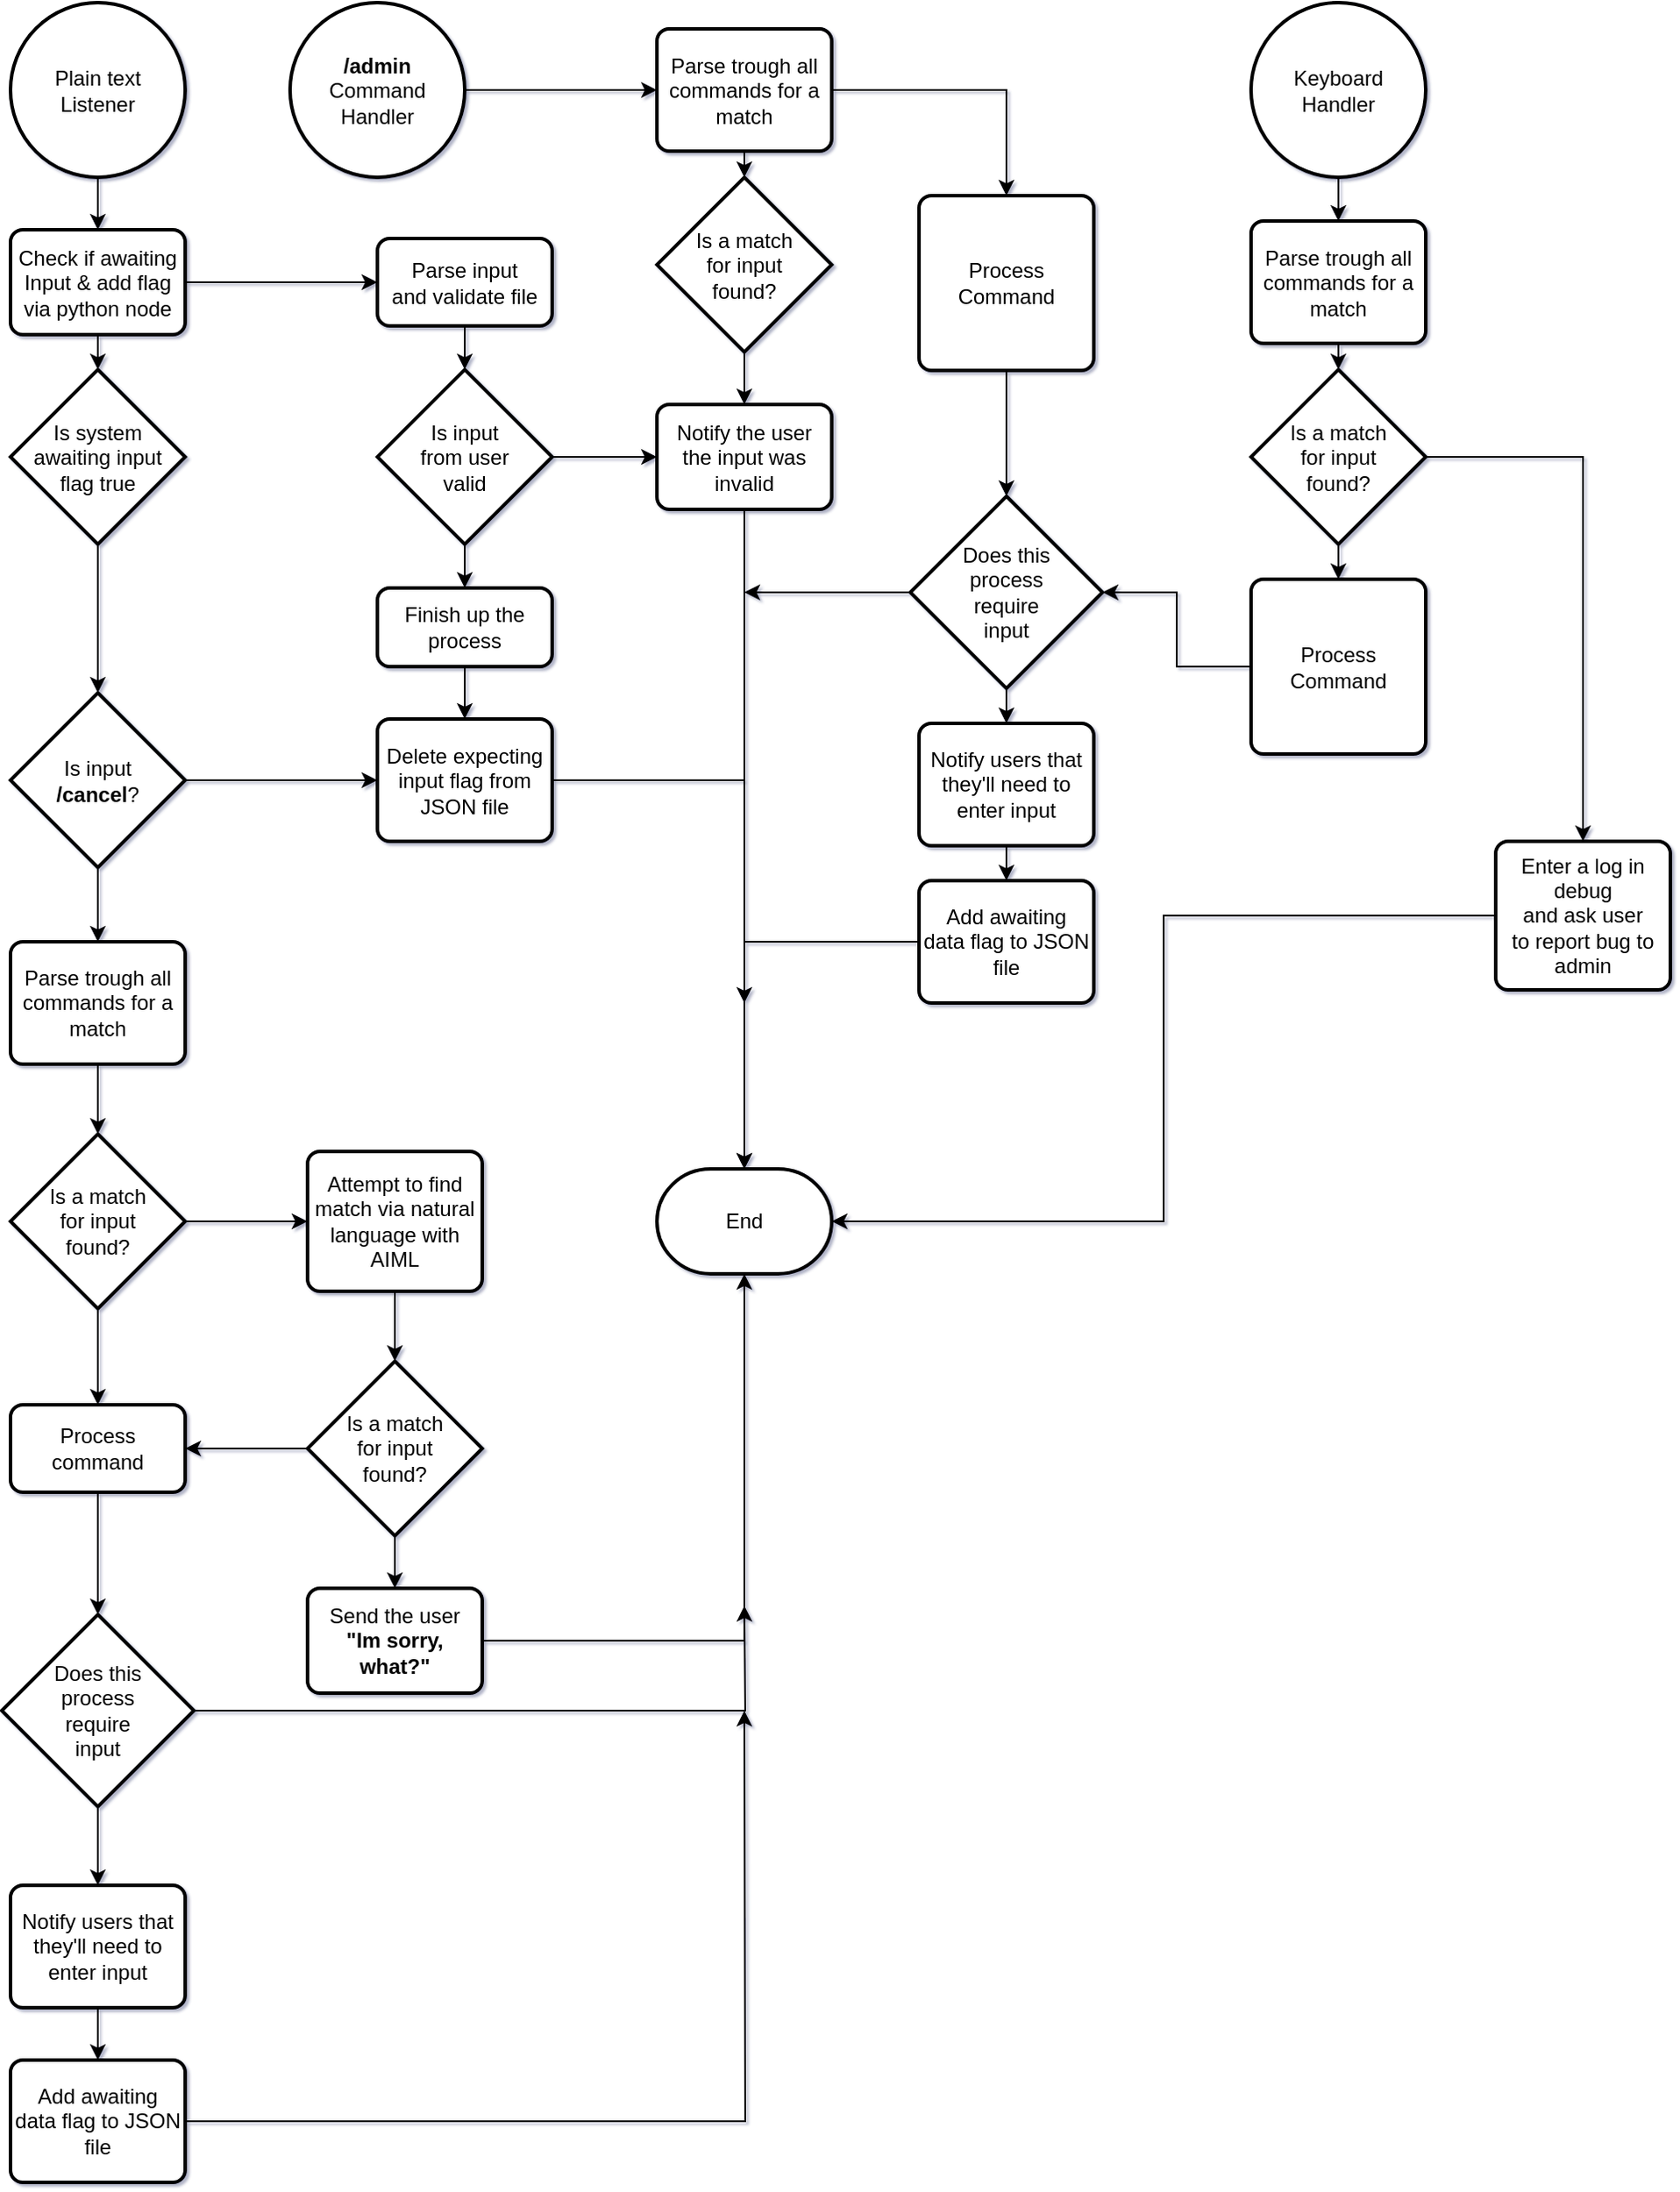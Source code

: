 <mxfile version="10.6.5" type="device"><diagram id="lDPoEwstiaAQVAKAchmW" name="Page-1"><mxGraphModel dx="1443" dy="824" grid="1" gridSize="10" guides="1" tooltips="1" connect="1" arrows="1" fold="1" page="1" pageScale="1" pageWidth="413" pageHeight="291" background="none" math="0" shadow="1"><root><mxCell id="0"/><mxCell id="1" parent="0"/><mxCell id="Oe86QfkDwlgaBodr673z-5" style="edgeStyle=orthogonalEdgeStyle;rounded=0;orthogonalLoop=1;jettySize=auto;html=1;entryX=0.5;entryY=0;entryDx=0;entryDy=0;" edge="1" parent="1" source="Oe86QfkDwlgaBodr673z-2" target="Oe86QfkDwlgaBodr673z-3"><mxGeometry relative="1" as="geometry"/></mxCell><mxCell id="Oe86QfkDwlgaBodr673z-2" value="&lt;div&gt;Plain text&lt;/div&gt;&lt;div&gt;Listener&lt;/div&gt;" style="strokeWidth=2;html=1;shape=mxgraph.flowchart.start_2;whiteSpace=wrap;" vertex="1" parent="1"><mxGeometry x="110" y="22.5" width="100" height="100" as="geometry"/></mxCell><mxCell id="Oe86QfkDwlgaBodr673z-9" style="edgeStyle=orthogonalEdgeStyle;rounded=0;orthogonalLoop=1;jettySize=auto;html=1;entryX=0.5;entryY=0;entryDx=0;entryDy=0;entryPerimeter=0;" edge="1" parent="1" source="Oe86QfkDwlgaBodr673z-3" target="Oe86QfkDwlgaBodr673z-7"><mxGeometry relative="1" as="geometry"/></mxCell><mxCell id="Oe86QfkDwlgaBodr673z-11" style="edgeStyle=orthogonalEdgeStyle;rounded=0;orthogonalLoop=1;jettySize=auto;html=1;" edge="1" parent="1" source="Oe86QfkDwlgaBodr673z-3" target="Oe86QfkDwlgaBodr673z-10"><mxGeometry relative="1" as="geometry"/></mxCell><mxCell id="Oe86QfkDwlgaBodr673z-3" value="&lt;div&gt;Check if awaiting&lt;/div&gt;&lt;div&gt;Input &amp;amp; add flag&lt;/div&gt;&lt;div&gt;via python node&lt;/div&gt;" style="rounded=1;whiteSpace=wrap;html=1;absoluteArcSize=1;arcSize=14;strokeWidth=2;" vertex="1" parent="1"><mxGeometry x="110" y="152.5" width="100" height="60" as="geometry"/></mxCell><mxCell id="Oe86QfkDwlgaBodr673z-28" style="edgeStyle=orthogonalEdgeStyle;rounded=0;orthogonalLoop=1;jettySize=auto;html=1;" edge="1" parent="1" source="Oe86QfkDwlgaBodr673z-7" target="Oe86QfkDwlgaBodr673z-25"><mxGeometry relative="1" as="geometry"/></mxCell><mxCell id="Oe86QfkDwlgaBodr673z-7" value="&lt;div&gt;Is system &lt;br&gt;&lt;/div&gt;&lt;div&gt;awaiting input&lt;/div&gt;&lt;div&gt;flag true&lt;/div&gt;" style="strokeWidth=2;html=1;shape=mxgraph.flowchart.decision;whiteSpace=wrap;" vertex="1" parent="1"><mxGeometry x="110" y="232.5" width="100" height="100" as="geometry"/></mxCell><mxCell id="Oe86QfkDwlgaBodr673z-14" style="edgeStyle=orthogonalEdgeStyle;rounded=0;orthogonalLoop=1;jettySize=auto;html=1;entryX=0;entryY=0.5;entryDx=0;entryDy=0;entryPerimeter=0;" edge="1" parent="1" source="Oe86QfkDwlgaBodr673z-10" target="Oe86QfkDwlgaBodr673z-12"><mxGeometry relative="1" as="geometry"/></mxCell><mxCell id="Oe86QfkDwlgaBodr673z-10" value="&lt;div&gt;Parse input&lt;/div&gt;&lt;div&gt;and validate file&lt;br&gt;&lt;/div&gt;" style="rounded=1;whiteSpace=wrap;html=1;absoluteArcSize=1;arcSize=14;strokeWidth=2;" vertex="1" parent="1"><mxGeometry x="320" y="157.5" width="100" height="50" as="geometry"/></mxCell><mxCell id="Oe86QfkDwlgaBodr673z-16" style="edgeStyle=orthogonalEdgeStyle;rounded=0;orthogonalLoop=1;jettySize=auto;html=1;entryX=0.5;entryY=0;entryDx=0;entryDy=0;" edge="1" parent="1" source="Oe86QfkDwlgaBodr673z-12" target="Oe86QfkDwlgaBodr673z-15"><mxGeometry relative="1" as="geometry"/></mxCell><mxCell id="Oe86QfkDwlgaBodr673z-23" style="edgeStyle=orthogonalEdgeStyle;rounded=0;orthogonalLoop=1;jettySize=auto;html=1;" edge="1" parent="1" source="Oe86QfkDwlgaBodr673z-12" target="Oe86QfkDwlgaBodr673z-22"><mxGeometry relative="1" as="geometry"/></mxCell><mxCell id="Oe86QfkDwlgaBodr673z-12" value="&lt;div&gt;Is input&lt;/div&gt;&lt;div&gt;from user&lt;/div&gt;&lt;div&gt;valid&lt;/div&gt;" style="strokeWidth=2;html=1;shape=mxgraph.flowchart.decision;whiteSpace=wrap;direction=south;" vertex="1" parent="1"><mxGeometry x="320" y="232.5" width="100" height="100" as="geometry"/></mxCell><mxCell id="Oe86QfkDwlgaBodr673z-20" style="edgeStyle=orthogonalEdgeStyle;rounded=0;orthogonalLoop=1;jettySize=auto;html=1;entryX=0.5;entryY=0;entryDx=0;entryDy=0;" edge="1" parent="1" source="Oe86QfkDwlgaBodr673z-15" target="Oe86QfkDwlgaBodr673z-19"><mxGeometry relative="1" as="geometry"/></mxCell><mxCell id="Oe86QfkDwlgaBodr673z-15" value="&lt;div&gt;Finish up the&lt;/div&gt;&lt;div&gt;process&lt;/div&gt;" style="rounded=1;whiteSpace=wrap;html=1;absoluteArcSize=1;arcSize=14;strokeWidth=2;" vertex="1" parent="1"><mxGeometry x="320" y="357.5" width="100" height="45" as="geometry"/></mxCell><mxCell id="Oe86QfkDwlgaBodr673z-17" value="End" style="strokeWidth=2;html=1;shape=mxgraph.flowchart.terminator;whiteSpace=wrap;" vertex="1" parent="1"><mxGeometry x="480" y="690" width="100" height="60" as="geometry"/></mxCell><mxCell id="Oe86QfkDwlgaBodr673z-21" style="edgeStyle=orthogonalEdgeStyle;rounded=0;orthogonalLoop=1;jettySize=auto;html=1;" edge="1" parent="1" source="Oe86QfkDwlgaBodr673z-19" target="Oe86QfkDwlgaBodr673z-17"><mxGeometry relative="1" as="geometry"/></mxCell><mxCell id="Oe86QfkDwlgaBodr673z-19" value="&lt;div&gt;Delete expecting&lt;/div&gt;&lt;div&gt;input flag from&lt;/div&gt;&lt;div&gt;JSON file&lt;/div&gt;" style="rounded=1;whiteSpace=wrap;html=1;absoluteArcSize=1;arcSize=14;strokeWidth=2;" vertex="1" parent="1"><mxGeometry x="320" y="432.5" width="100" height="70" as="geometry"/></mxCell><mxCell id="Oe86QfkDwlgaBodr673z-24" style="edgeStyle=orthogonalEdgeStyle;rounded=0;orthogonalLoop=1;jettySize=auto;html=1;entryX=0.5;entryY=0;entryDx=0;entryDy=0;entryPerimeter=0;" edge="1" parent="1" source="Oe86QfkDwlgaBodr673z-22" target="Oe86QfkDwlgaBodr673z-17"><mxGeometry relative="1" as="geometry"/></mxCell><mxCell id="Oe86QfkDwlgaBodr673z-22" value="&lt;div&gt;Notify the user&lt;/div&gt;&lt;div&gt;the input was invalid&lt;/div&gt;" style="rounded=1;whiteSpace=wrap;html=1;absoluteArcSize=1;arcSize=14;strokeWidth=2;" vertex="1" parent="1"><mxGeometry x="480" y="252.5" width="100" height="60" as="geometry"/></mxCell><mxCell id="Oe86QfkDwlgaBodr673z-29" style="edgeStyle=orthogonalEdgeStyle;rounded=0;orthogonalLoop=1;jettySize=auto;html=1;" edge="1" parent="1" source="Oe86QfkDwlgaBodr673z-25" target="Oe86QfkDwlgaBodr673z-19"><mxGeometry relative="1" as="geometry"/></mxCell><mxCell id="Oe86QfkDwlgaBodr673z-31" style="edgeStyle=orthogonalEdgeStyle;rounded=0;orthogonalLoop=1;jettySize=auto;html=1;entryX=0.5;entryY=0;entryDx=0;entryDy=0;" edge="1" parent="1" source="Oe86QfkDwlgaBodr673z-25" target="Oe86QfkDwlgaBodr673z-30"><mxGeometry relative="1" as="geometry"/></mxCell><mxCell id="Oe86QfkDwlgaBodr673z-25" value="&lt;div&gt;Is input&lt;/div&gt;&lt;div&gt;&lt;b&gt; /cancel&lt;/b&gt;?&lt;/div&gt;" style="strokeWidth=2;html=1;shape=mxgraph.flowchart.decision;whiteSpace=wrap;" vertex="1" parent="1"><mxGeometry x="110" y="417.5" width="100" height="100" as="geometry"/></mxCell><mxCell id="Oe86QfkDwlgaBodr673z-33" style="edgeStyle=orthogonalEdgeStyle;rounded=0;orthogonalLoop=1;jettySize=auto;html=1;entryX=0.5;entryY=0;entryDx=0;entryDy=0;entryPerimeter=0;" edge="1" parent="1" source="Oe86QfkDwlgaBodr673z-30" target="Oe86QfkDwlgaBodr673z-32"><mxGeometry relative="1" as="geometry"/></mxCell><mxCell id="Oe86QfkDwlgaBodr673z-30" value="&lt;div&gt;Parse trough all&lt;/div&gt;&lt;div&gt;commands for a &lt;br&gt;&lt;/div&gt;&lt;div&gt;match&lt;br&gt;&lt;/div&gt;" style="rounded=1;whiteSpace=wrap;html=1;absoluteArcSize=1;arcSize=14;strokeWidth=2;" vertex="1" parent="1"><mxGeometry x="110" y="560" width="100" height="70" as="geometry"/></mxCell><mxCell id="Oe86QfkDwlgaBodr673z-39" style="edgeStyle=orthogonalEdgeStyle;rounded=0;orthogonalLoop=1;jettySize=auto;html=1;entryX=0;entryY=0.5;entryDx=0;entryDy=0;" edge="1" parent="1" source="Oe86QfkDwlgaBodr673z-32" target="Oe86QfkDwlgaBodr673z-38"><mxGeometry relative="1" as="geometry"/></mxCell><mxCell id="Oe86QfkDwlgaBodr673z-44" style="edgeStyle=orthogonalEdgeStyle;rounded=0;orthogonalLoop=1;jettySize=auto;html=1;entryX=0.5;entryY=0;entryDx=0;entryDy=0;" edge="1" parent="1" source="Oe86QfkDwlgaBodr673z-32" target="Oe86QfkDwlgaBodr673z-43"><mxGeometry relative="1" as="geometry"/></mxCell><mxCell id="Oe86QfkDwlgaBodr673z-32" value="&lt;div&gt;Is a match&lt;/div&gt;&lt;div&gt;for input&lt;/div&gt;&lt;div&gt;found?&lt;br&gt;&lt;/div&gt;" style="strokeWidth=2;html=1;shape=mxgraph.flowchart.decision;whiteSpace=wrap;" vertex="1" parent="1"><mxGeometry x="110" y="670" width="100" height="100" as="geometry"/></mxCell><mxCell id="Oe86QfkDwlgaBodr673z-37" style="edgeStyle=orthogonalEdgeStyle;rounded=0;orthogonalLoop=1;jettySize=auto;html=1;" edge="1" parent="1" source="Oe86QfkDwlgaBodr673z-34" target="Oe86QfkDwlgaBodr673z-17"><mxGeometry relative="1" as="geometry"/></mxCell><mxCell id="Oe86QfkDwlgaBodr673z-34" value="&lt;div&gt;Send the user&lt;/div&gt;&lt;div&gt;&lt;b&gt;&quot;Im sorry, what?&quot;&lt;/b&gt;&lt;br&gt;&lt;/div&gt;" style="rounded=1;whiteSpace=wrap;html=1;absoluteArcSize=1;arcSize=14;strokeWidth=2;" vertex="1" parent="1"><mxGeometry x="280" y="930" width="100" height="60" as="geometry"/></mxCell><mxCell id="Oe86QfkDwlgaBodr673z-41" style="edgeStyle=orthogonalEdgeStyle;rounded=0;orthogonalLoop=1;jettySize=auto;html=1;" edge="1" parent="1" source="Oe86QfkDwlgaBodr673z-38" target="Oe86QfkDwlgaBodr673z-40"><mxGeometry relative="1" as="geometry"/></mxCell><mxCell id="Oe86QfkDwlgaBodr673z-38" value="&lt;div&gt;Attempt to find&lt;/div&gt;&lt;div&gt;match via natural&lt;/div&gt;&lt;div&gt;language with AIML&lt;br&gt;&lt;/div&gt;" style="rounded=1;whiteSpace=wrap;html=1;absoluteArcSize=1;arcSize=14;strokeWidth=2;" vertex="1" parent="1"><mxGeometry x="280" y="680" width="100" height="80" as="geometry"/></mxCell><mxCell id="Oe86QfkDwlgaBodr673z-42" style="edgeStyle=orthogonalEdgeStyle;rounded=0;orthogonalLoop=1;jettySize=auto;html=1;entryX=0.5;entryY=0;entryDx=0;entryDy=0;" edge="1" parent="1" source="Oe86QfkDwlgaBodr673z-40" target="Oe86QfkDwlgaBodr673z-34"><mxGeometry relative="1" as="geometry"/></mxCell><mxCell id="Oe86QfkDwlgaBodr673z-45" style="edgeStyle=orthogonalEdgeStyle;rounded=0;orthogonalLoop=1;jettySize=auto;html=1;entryX=1;entryY=0.5;entryDx=0;entryDy=0;" edge="1" parent="1" source="Oe86QfkDwlgaBodr673z-40" target="Oe86QfkDwlgaBodr673z-43"><mxGeometry relative="1" as="geometry"/></mxCell><mxCell id="Oe86QfkDwlgaBodr673z-40" value="&lt;div&gt;Is a match&lt;/div&gt;&lt;div&gt;for input&lt;/div&gt;&lt;div&gt;found?&lt;br&gt;&lt;/div&gt;" style="strokeWidth=2;html=1;shape=mxgraph.flowchart.decision;whiteSpace=wrap;" vertex="1" parent="1"><mxGeometry x="280" y="800" width="100" height="100" as="geometry"/></mxCell><mxCell id="Oe86QfkDwlgaBodr673z-47" style="edgeStyle=orthogonalEdgeStyle;rounded=0;orthogonalLoop=1;jettySize=auto;html=1;entryX=0.5;entryY=0;entryDx=0;entryDy=0;entryPerimeter=0;" edge="1" parent="1" source="Oe86QfkDwlgaBodr673z-43" target="Oe86QfkDwlgaBodr673z-46"><mxGeometry relative="1" as="geometry"/></mxCell><mxCell id="Oe86QfkDwlgaBodr673z-43" value="&lt;div&gt;Process command&lt;/div&gt;" style="rounded=1;whiteSpace=wrap;html=1;absoluteArcSize=1;arcSize=14;strokeWidth=2;" vertex="1" parent="1"><mxGeometry x="110" y="825" width="100" height="50" as="geometry"/></mxCell><mxCell id="Oe86QfkDwlgaBodr673z-49" style="edgeStyle=orthogonalEdgeStyle;rounded=0;orthogonalLoop=1;jettySize=auto;html=1;" edge="1" parent="1" source="Oe86QfkDwlgaBodr673z-46"><mxGeometry relative="1" as="geometry"><mxPoint x="530" y="940" as="targetPoint"/></mxGeometry></mxCell><mxCell id="Oe86QfkDwlgaBodr673z-51" style="edgeStyle=orthogonalEdgeStyle;rounded=0;orthogonalLoop=1;jettySize=auto;html=1;entryX=0.5;entryY=0;entryDx=0;entryDy=0;" edge="1" parent="1" source="Oe86QfkDwlgaBodr673z-46" target="Oe86QfkDwlgaBodr673z-50"><mxGeometry relative="1" as="geometry"/></mxCell><mxCell id="Oe86QfkDwlgaBodr673z-46" value="&lt;div&gt;Does this&lt;/div&gt;&lt;div&gt;process&lt;/div&gt;&lt;div&gt;require&lt;/div&gt;&lt;div&gt;input&lt;br&gt;&lt;/div&gt;" style="strokeWidth=2;html=1;shape=mxgraph.flowchart.decision;whiteSpace=wrap;" vertex="1" parent="1"><mxGeometry x="105" y="945" width="110" height="110" as="geometry"/></mxCell><mxCell id="Oe86QfkDwlgaBodr673z-53" style="edgeStyle=orthogonalEdgeStyle;rounded=0;orthogonalLoop=1;jettySize=auto;html=1;" edge="1" parent="1" source="Oe86QfkDwlgaBodr673z-50" target="Oe86QfkDwlgaBodr673z-52"><mxGeometry relative="1" as="geometry"/></mxCell><mxCell id="Oe86QfkDwlgaBodr673z-50" value="&lt;div&gt;Notify users that&lt;/div&gt;&lt;div&gt;they'll need to&lt;/div&gt;&lt;div&gt;enter input &lt;br&gt;&lt;/div&gt;" style="rounded=1;whiteSpace=wrap;html=1;absoluteArcSize=1;arcSize=14;strokeWidth=2;" vertex="1" parent="1"><mxGeometry x="110" y="1100" width="100" height="70" as="geometry"/></mxCell><mxCell id="Oe86QfkDwlgaBodr673z-54" style="edgeStyle=orthogonalEdgeStyle;rounded=0;orthogonalLoop=1;jettySize=auto;html=1;" edge="1" parent="1" source="Oe86QfkDwlgaBodr673z-52"><mxGeometry relative="1" as="geometry"><mxPoint x="530" y="1000" as="targetPoint"/></mxGeometry></mxCell><mxCell id="Oe86QfkDwlgaBodr673z-52" value="&lt;div&gt;Add awaiting&lt;/div&gt;&lt;div&gt;data flag to JSON&lt;/div&gt;&lt;div&gt;file&lt;br&gt;&lt;/div&gt;" style="rounded=1;whiteSpace=wrap;html=1;absoluteArcSize=1;arcSize=14;strokeWidth=2;" vertex="1" parent="1"><mxGeometry x="110" y="1200" width="100" height="70" as="geometry"/></mxCell><mxCell id="Oe86QfkDwlgaBodr673z-60" style="edgeStyle=orthogonalEdgeStyle;rounded=0;orthogonalLoop=1;jettySize=auto;html=1;" edge="1" parent="1" source="Oe86QfkDwlgaBodr673z-56" target="Oe86QfkDwlgaBodr673z-58"><mxGeometry relative="1" as="geometry"/></mxCell><mxCell id="Oe86QfkDwlgaBodr673z-56" value="&lt;div&gt;&lt;b&gt;/admin&lt;/b&gt; &lt;br&gt;&lt;/div&gt;&lt;div&gt;Command&lt;/div&gt;&lt;div&gt;Handler&lt;/div&gt;" style="strokeWidth=2;html=1;shape=mxgraph.flowchart.start_2;whiteSpace=wrap;" vertex="1" parent="1"><mxGeometry x="270" y="22.5" width="100" height="100" as="geometry"/></mxCell><mxCell id="Oe86QfkDwlgaBodr673z-65" style="edgeStyle=orthogonalEdgeStyle;rounded=0;orthogonalLoop=1;jettySize=auto;html=1;" edge="1" parent="1" source="Oe86QfkDwlgaBodr673z-58" target="Oe86QfkDwlgaBodr673z-59"><mxGeometry relative="1" as="geometry"/></mxCell><mxCell id="Oe86QfkDwlgaBodr673z-72" style="edgeStyle=orthogonalEdgeStyle;rounded=0;orthogonalLoop=1;jettySize=auto;html=1;entryX=0.5;entryY=0;entryDx=0;entryDy=0;" edge="1" parent="1" source="Oe86QfkDwlgaBodr673z-58" target="Oe86QfkDwlgaBodr673z-68"><mxGeometry relative="1" as="geometry"/></mxCell><mxCell id="Oe86QfkDwlgaBodr673z-58" value="&lt;div&gt;Parse trough all&lt;/div&gt;&lt;div&gt;commands for a &lt;br&gt;&lt;/div&gt;&lt;div&gt;match&lt;br&gt;&lt;/div&gt;" style="rounded=1;whiteSpace=wrap;html=1;absoluteArcSize=1;arcSize=14;strokeWidth=2;" vertex="1" parent="1"><mxGeometry x="480" y="37.5" width="100" height="70" as="geometry"/></mxCell><mxCell id="Oe86QfkDwlgaBodr673z-67" style="edgeStyle=orthogonalEdgeStyle;rounded=0;orthogonalLoop=1;jettySize=auto;html=1;entryX=0.5;entryY=0;entryDx=0;entryDy=0;" edge="1" parent="1" source="Oe86QfkDwlgaBodr673z-59" target="Oe86QfkDwlgaBodr673z-22"><mxGeometry relative="1" as="geometry"/></mxCell><mxCell id="Oe86QfkDwlgaBodr673z-59" value="&lt;div&gt;Is a match&lt;/div&gt;&lt;div&gt;for input&lt;/div&gt;&lt;div&gt;found?&lt;br&gt;&lt;/div&gt;" style="strokeWidth=2;html=1;shape=mxgraph.flowchart.decision;whiteSpace=wrap;" vertex="1" parent="1"><mxGeometry x="480" y="122.5" width="100" height="100" as="geometry"/></mxCell><mxCell id="Oe86QfkDwlgaBodr673z-73" style="edgeStyle=orthogonalEdgeStyle;rounded=0;orthogonalLoop=1;jettySize=auto;html=1;entryX=0.5;entryY=0;entryDx=0;entryDy=0;entryPerimeter=0;" edge="1" parent="1" source="Oe86QfkDwlgaBodr673z-68" target="Oe86QfkDwlgaBodr673z-69"><mxGeometry relative="1" as="geometry"/></mxCell><mxCell id="Oe86QfkDwlgaBodr673z-68" value="&lt;div&gt;Process&lt;/div&gt;&lt;div&gt;Command&lt;br&gt;&lt;/div&gt;" style="rounded=1;whiteSpace=wrap;html=1;absoluteArcSize=1;arcSize=14;strokeWidth=2;" vertex="1" parent="1"><mxGeometry x="630" y="133" width="100" height="100" as="geometry"/></mxCell><mxCell id="Oe86QfkDwlgaBodr673z-74" style="edgeStyle=orthogonalEdgeStyle;rounded=0;orthogonalLoop=1;jettySize=auto;html=1;" edge="1" parent="1" source="Oe86QfkDwlgaBodr673z-69"><mxGeometry relative="1" as="geometry"><mxPoint x="530" y="360" as="targetPoint"/></mxGeometry></mxCell><mxCell id="Oe86QfkDwlgaBodr673z-75" style="edgeStyle=orthogonalEdgeStyle;rounded=0;orthogonalLoop=1;jettySize=auto;html=1;entryX=0.5;entryY=0;entryDx=0;entryDy=0;" edge="1" parent="1" source="Oe86QfkDwlgaBodr673z-69" target="Oe86QfkDwlgaBodr673z-70"><mxGeometry relative="1" as="geometry"/></mxCell><mxCell id="Oe86QfkDwlgaBodr673z-69" value="&lt;div&gt;Does this&lt;/div&gt;&lt;div&gt;process&lt;/div&gt;&lt;div&gt;require&lt;/div&gt;&lt;div&gt;input&lt;br&gt;&lt;/div&gt;" style="strokeWidth=2;html=1;shape=mxgraph.flowchart.decision;whiteSpace=wrap;" vertex="1" parent="1"><mxGeometry x="625" y="305" width="110" height="110" as="geometry"/></mxCell><mxCell id="Oe86QfkDwlgaBodr673z-76" style="edgeStyle=orthogonalEdgeStyle;rounded=0;orthogonalLoop=1;jettySize=auto;html=1;entryX=0.5;entryY=0;entryDx=0;entryDy=0;" edge="1" parent="1" source="Oe86QfkDwlgaBodr673z-70" target="Oe86QfkDwlgaBodr673z-71"><mxGeometry relative="1" as="geometry"/></mxCell><mxCell id="Oe86QfkDwlgaBodr673z-70" value="&lt;div&gt;Notify users that&lt;/div&gt;&lt;div&gt;they'll need to&lt;/div&gt;&lt;div&gt;enter input &lt;br&gt;&lt;/div&gt;" style="rounded=1;whiteSpace=wrap;html=1;absoluteArcSize=1;arcSize=14;strokeWidth=2;" vertex="1" parent="1"><mxGeometry x="630" y="435" width="100" height="70" as="geometry"/></mxCell><mxCell id="Oe86QfkDwlgaBodr673z-78" style="edgeStyle=orthogonalEdgeStyle;rounded=0;orthogonalLoop=1;jettySize=auto;html=1;" edge="1" parent="1" source="Oe86QfkDwlgaBodr673z-71"><mxGeometry relative="1" as="geometry"><mxPoint x="530" y="595" as="targetPoint"/><Array as="points"><mxPoint x="530" y="560"/></Array></mxGeometry></mxCell><mxCell id="Oe86QfkDwlgaBodr673z-71" value="&lt;div&gt;Add awaiting&lt;/div&gt;&lt;div&gt;data flag to JSON&lt;/div&gt;&lt;div&gt;file&lt;br&gt;&lt;/div&gt;" style="rounded=1;whiteSpace=wrap;html=1;absoluteArcSize=1;arcSize=14;strokeWidth=2;" vertex="1" parent="1"><mxGeometry x="630" y="525" width="100" height="70" as="geometry"/></mxCell><mxCell id="Oe86QfkDwlgaBodr673z-82" style="edgeStyle=orthogonalEdgeStyle;rounded=0;orthogonalLoop=1;jettySize=auto;html=1;entryX=0.5;entryY=0;entryDx=0;entryDy=0;" edge="1" parent="1" source="Oe86QfkDwlgaBodr673z-79" target="Oe86QfkDwlgaBodr673z-80"><mxGeometry relative="1" as="geometry"/></mxCell><mxCell id="Oe86QfkDwlgaBodr673z-79" value="&lt;div&gt;Keyboard&lt;/div&gt;&lt;div&gt;Handler&lt;/div&gt;" style="strokeWidth=2;html=1;shape=mxgraph.flowchart.start_2;whiteSpace=wrap;" vertex="1" parent="1"><mxGeometry x="820" y="22.5" width="100" height="100" as="geometry"/></mxCell><mxCell id="Oe86QfkDwlgaBodr673z-83" style="edgeStyle=orthogonalEdgeStyle;rounded=0;orthogonalLoop=1;jettySize=auto;html=1;entryX=0.5;entryY=0;entryDx=0;entryDy=0;entryPerimeter=0;" edge="1" parent="1" source="Oe86QfkDwlgaBodr673z-80" target="Oe86QfkDwlgaBodr673z-81"><mxGeometry relative="1" as="geometry"/></mxCell><mxCell id="Oe86QfkDwlgaBodr673z-80" value="&lt;div&gt;Parse trough all&lt;/div&gt;&lt;div&gt;commands for a &lt;br&gt;&lt;/div&gt;&lt;div&gt;match&lt;br&gt;&lt;/div&gt;" style="rounded=1;whiteSpace=wrap;html=1;absoluteArcSize=1;arcSize=14;strokeWidth=2;" vertex="1" parent="1"><mxGeometry x="820" y="147.5" width="100" height="70" as="geometry"/></mxCell><mxCell id="Oe86QfkDwlgaBodr673z-86" style="edgeStyle=orthogonalEdgeStyle;rounded=0;orthogonalLoop=1;jettySize=auto;html=1;entryX=0.5;entryY=0;entryDx=0;entryDy=0;" edge="1" parent="1" source="Oe86QfkDwlgaBodr673z-81" target="Oe86QfkDwlgaBodr673z-85"><mxGeometry relative="1" as="geometry"/></mxCell><mxCell id="Oe86QfkDwlgaBodr673z-94" style="edgeStyle=orthogonalEdgeStyle;rounded=0;orthogonalLoop=1;jettySize=auto;html=1;" edge="1" parent="1" source="Oe86QfkDwlgaBodr673z-81" target="Oe86QfkDwlgaBodr673z-90"><mxGeometry relative="1" as="geometry"/></mxCell><mxCell id="Oe86QfkDwlgaBodr673z-81" value="&lt;div&gt;Is a match&lt;/div&gt;&lt;div&gt;for input&lt;/div&gt;&lt;div&gt;found?&lt;br&gt;&lt;/div&gt;" style="strokeWidth=2;html=1;shape=mxgraph.flowchart.decision;whiteSpace=wrap;" vertex="1" parent="1"><mxGeometry x="820" y="232.5" width="100" height="100" as="geometry"/></mxCell><mxCell id="Oe86QfkDwlgaBodr673z-87" style="edgeStyle=orthogonalEdgeStyle;rounded=0;orthogonalLoop=1;jettySize=auto;html=1;entryX=1;entryY=0.5;entryDx=0;entryDy=0;entryPerimeter=0;" edge="1" parent="1" source="Oe86QfkDwlgaBodr673z-85" target="Oe86QfkDwlgaBodr673z-69"><mxGeometry relative="1" as="geometry"/></mxCell><mxCell id="Oe86QfkDwlgaBodr673z-85" value="&lt;div&gt;Process&lt;/div&gt;&lt;div&gt;Command&lt;br&gt;&lt;/div&gt;" style="rounded=1;whiteSpace=wrap;html=1;absoluteArcSize=1;arcSize=14;strokeWidth=2;" vertex="1" parent="1"><mxGeometry x="820" y="352.5" width="100" height="100" as="geometry"/></mxCell><mxCell id="Oe86QfkDwlgaBodr673z-92" style="edgeStyle=orthogonalEdgeStyle;rounded=0;orthogonalLoop=1;jettySize=auto;html=1;entryX=1;entryY=0.5;entryDx=0;entryDy=0;entryPerimeter=0;" edge="1" parent="1" source="Oe86QfkDwlgaBodr673z-90" target="Oe86QfkDwlgaBodr673z-17"><mxGeometry relative="1" as="geometry"/></mxCell><mxCell id="Oe86QfkDwlgaBodr673z-90" value="&lt;div&gt;Enter a log in debug&lt;/div&gt;&lt;div&gt;and ask user&lt;/div&gt;&lt;div&gt;to report bug to admin&lt;br&gt;&lt;/div&gt;" style="rounded=1;whiteSpace=wrap;html=1;absoluteArcSize=1;arcSize=14;strokeWidth=2;" vertex="1" parent="1"><mxGeometry x="960" y="502.5" width="100" height="85" as="geometry"/></mxCell></root></mxGraphModel></diagram></mxfile>
